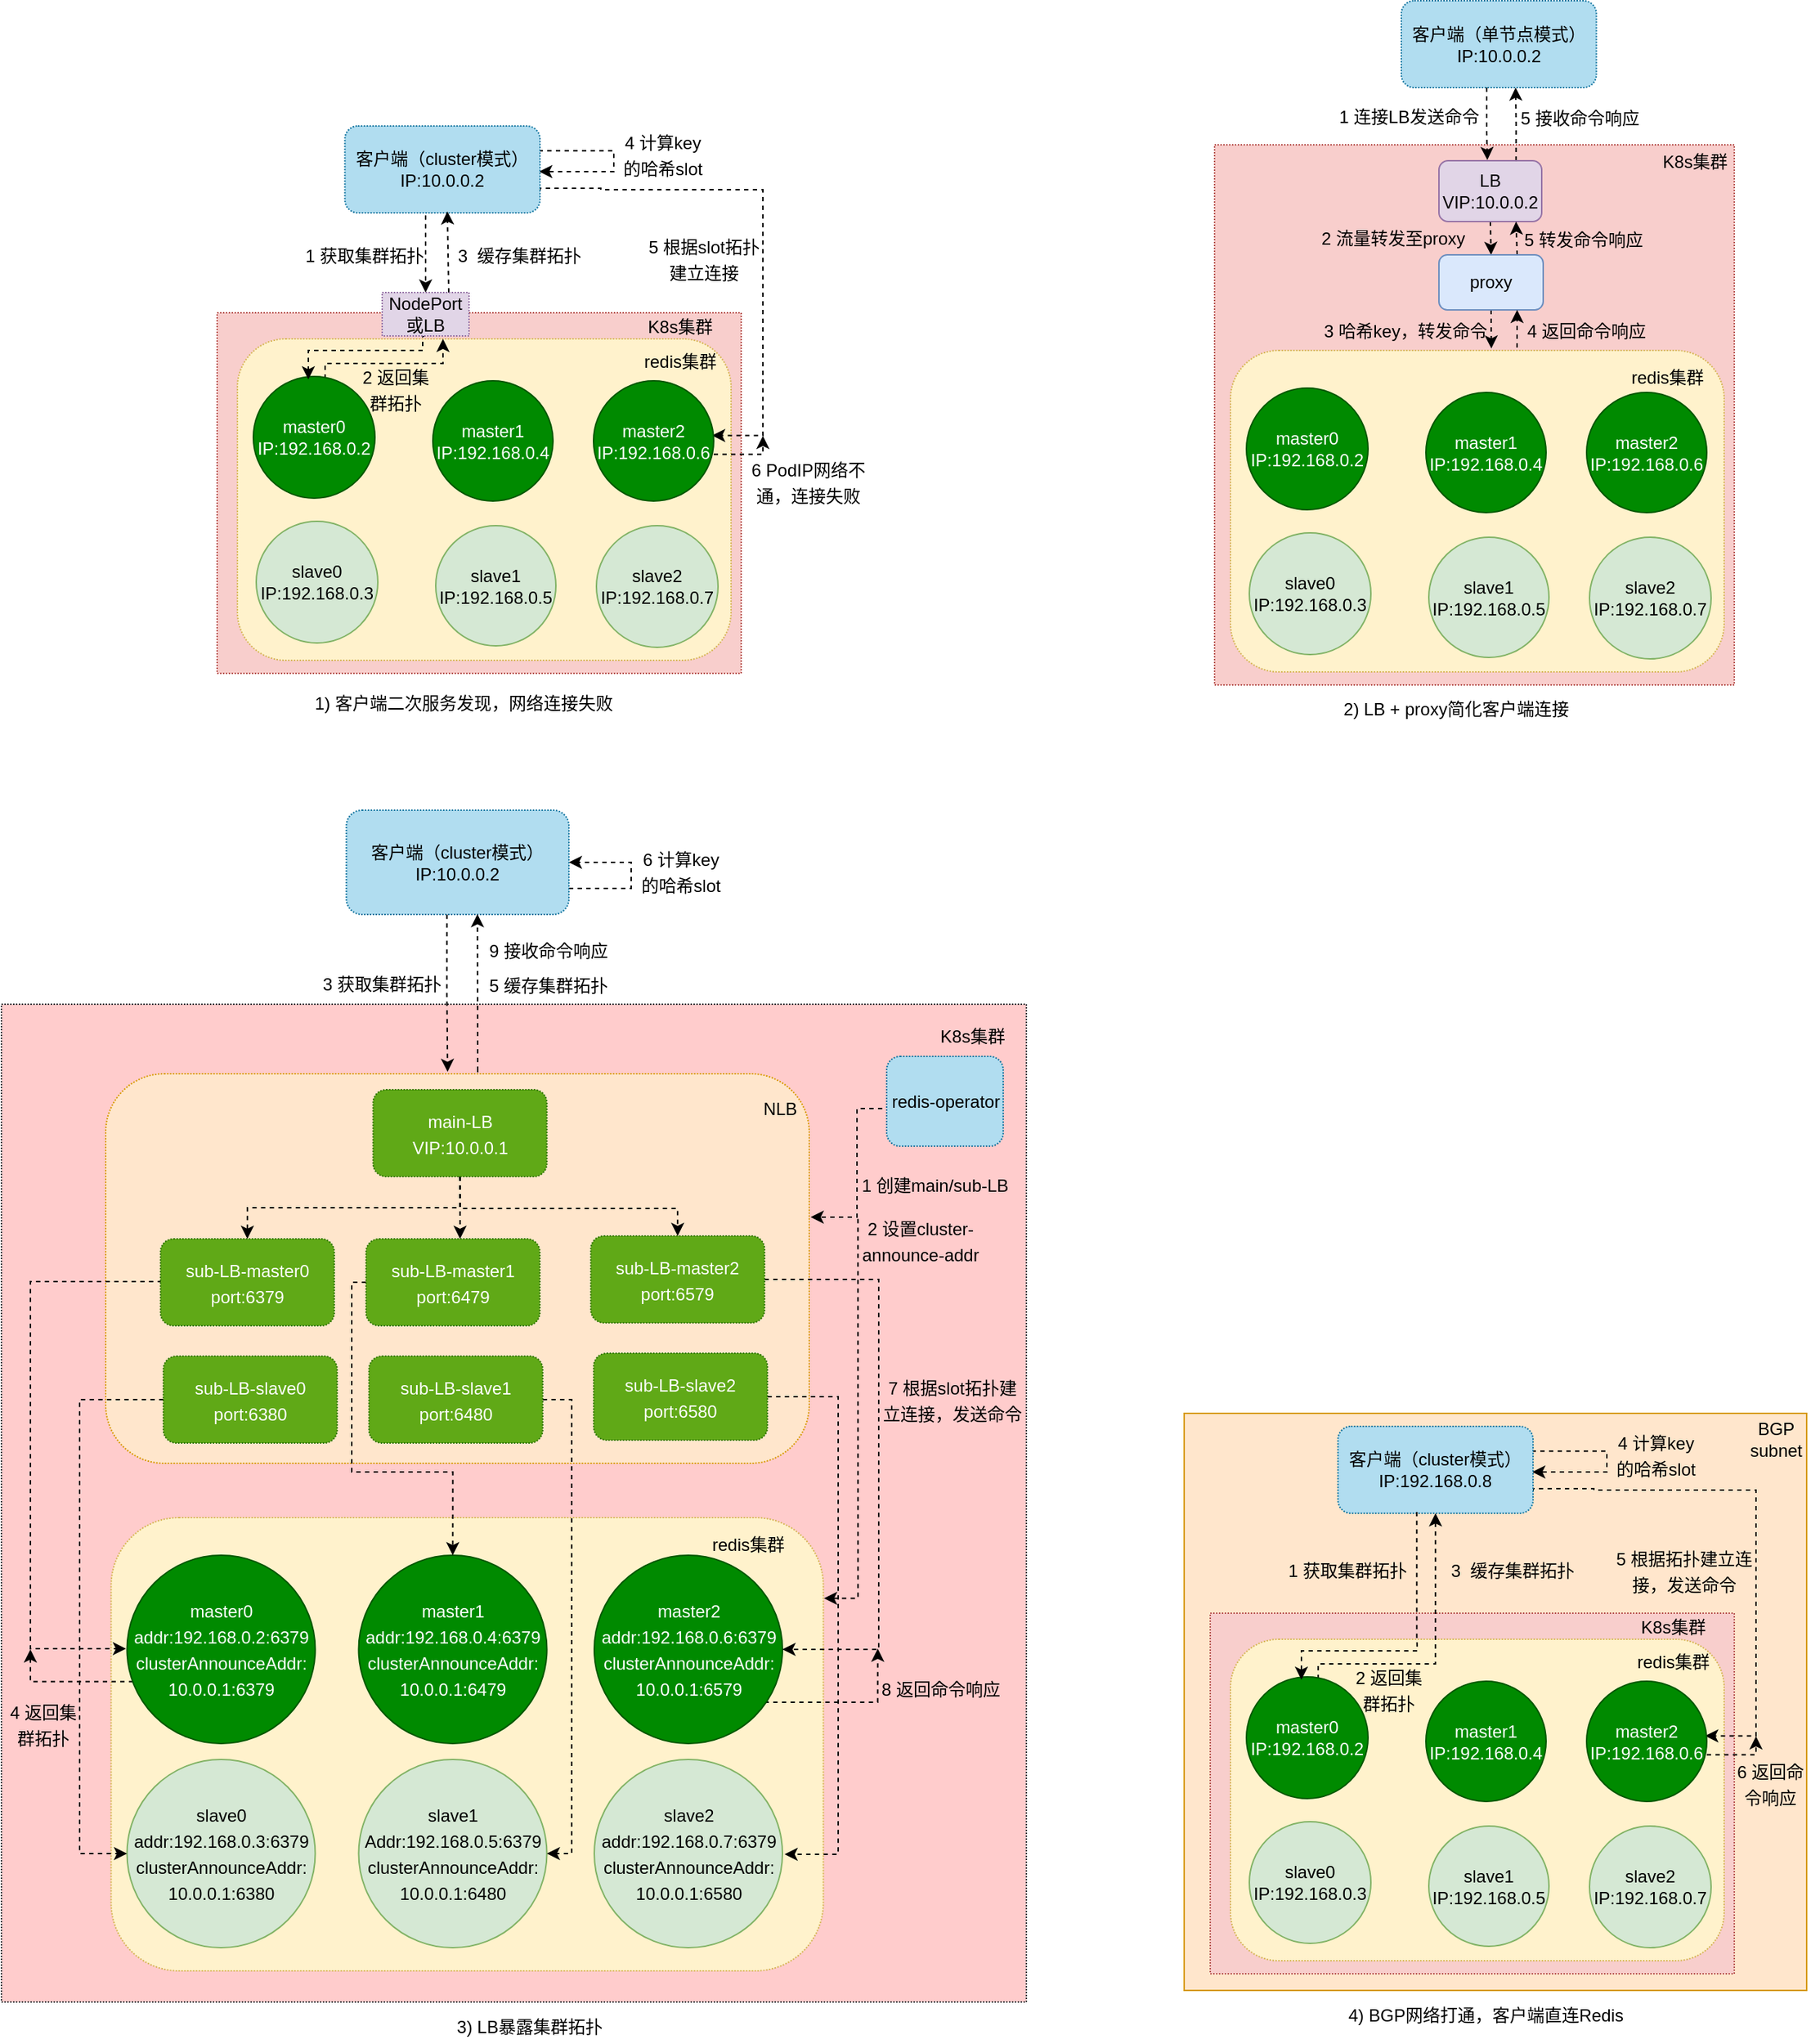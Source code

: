 <mxfile version="21.6.2" type="github">
  <diagram id="rYdwiMb5jvszhZctyrXV" name="第 1 页">
    <mxGraphModel dx="3011" dy="1720" grid="0" gridSize="10" guides="1" tooltips="1" connect="1" arrows="1" fold="1" page="0" pageScale="1" pageWidth="1920" pageHeight="1200" math="0" shadow="0">
      <root>
        <mxCell id="0" />
        <mxCell id="1" parent="0" />
        <mxCell id="7h_gLRWyWyL7MHuIv_91-29" value="" style="rounded=0;whiteSpace=wrap;html=1;fillColor=#ffe6cc;strokeColor=#d79b00;" vertex="1" parent="1">
          <mxGeometry x="1339" y="1168" width="430" height="398.5" as="geometry" />
        </mxCell>
        <mxCell id="fc0Et_haitifpb5bSG0c-15" value="" style="rounded=0;whiteSpace=wrap;html=1;fillColor=#f8cecc;dashed=1;dashPattern=1 1;strokeColor=#b85450;" parent="1" vertex="1">
          <mxGeometry x="671" y="408" width="362" height="249" as="geometry" />
        </mxCell>
        <mxCell id="fc0Et_haitifpb5bSG0c-1" value="" style="rounded=1;whiteSpace=wrap;html=1;dashed=1;dashPattern=1 1;fillColor=#fff2cc;strokeColor=#d6b656;" parent="1" vertex="1">
          <mxGeometry x="685" y="426" width="341" height="222" as="geometry" />
        </mxCell>
        <mxCell id="fc0Et_haitifpb5bSG0c-35" value="" style="rounded=0;whiteSpace=wrap;html=1;fillColor=#f8cecc;dashed=1;dashPattern=1 1;strokeColor=#b85450;" parent="1" vertex="1">
          <mxGeometry x="1360" y="292" width="359" height="373" as="geometry" />
        </mxCell>
        <mxCell id="k7kp1MV-_mNu26BSV135-30" style="edgeStyle=orthogonalEdgeStyle;rounded=0;orthogonalLoop=1;jettySize=auto;html=1;entryX=0.5;entryY=0;entryDx=0;entryDy=0;dashed=1;exitX=0.443;exitY=1.005;exitDx=0;exitDy=0;exitPerimeter=0;" parent="1" source="YQscOVflWYW1QB9K6YFz-41" target="k7kp1MV-_mNu26BSV135-29" edge="1">
          <mxGeometry relative="1" as="geometry">
            <mxPoint x="815" y="288" as="sourcePoint" />
            <Array as="points">
              <mxPoint x="815" y="336" />
            </Array>
          </mxGeometry>
        </mxCell>
        <mxCell id="k7kp1MV-_mNu26BSV135-39" style="edgeStyle=orthogonalEdgeStyle;rounded=0;orthogonalLoop=1;jettySize=auto;html=1;exitX=0.997;exitY=0.425;exitDx=0;exitDy=0;dashed=1;entryX=1;entryY=0.5;entryDx=0;entryDy=0;exitPerimeter=0;" parent="1" edge="1">
          <mxGeometry relative="1" as="geometry">
            <mxPoint x="893.47" y="310.47" as="targetPoint" />
            <Array as="points">
              <mxPoint x="945" y="296" />
              <mxPoint x="945" y="311" />
            </Array>
            <mxPoint x="892.997" y="296.12" as="sourcePoint" />
          </mxGeometry>
        </mxCell>
        <mxCell id="k7kp1MV-_mNu26BSV135-42" style="edgeStyle=orthogonalEdgeStyle;rounded=0;orthogonalLoop=1;jettySize=auto;html=1;exitX=1;exitY=0.75;exitDx=0;exitDy=0;dashed=1;entryX=0.999;entryY=0.437;entryDx=0;entryDy=0;entryPerimeter=0;" parent="1" source="YQscOVflWYW1QB9K6YFz-41" edge="1">
          <mxGeometry relative="1" as="geometry">
            <Array as="points">
              <mxPoint x="894" y="322" />
              <mxPoint x="936" y="322" />
              <mxPoint x="1048" y="323" />
              <mxPoint x="1048" y="493" />
            </Array>
            <mxPoint x="903" y="322" as="sourcePoint" />
            <mxPoint x="1012.917" y="492.721" as="targetPoint" />
          </mxGeometry>
        </mxCell>
        <mxCell id="YQscOVflWYW1QB9K6YFz-41" value="客户端（cluster模式）&lt;br&gt;IP:10.0.0.2" style="rounded=1;whiteSpace=wrap;html=1;fillColor=#b1ddf0;strokeColor=#10739e;dashed=1;dashPattern=1 1;" parent="1" vertex="1">
          <mxGeometry x="759.25" y="279" width="134.75" height="60" as="geometry" />
        </mxCell>
        <mxCell id="k7kp1MV-_mNu26BSV135-37" style="edgeStyle=orthogonalEdgeStyle;rounded=0;orthogonalLoop=1;jettySize=auto;html=1;exitX=0.5;exitY=0;exitDx=0;exitDy=0;entryX=0.393;entryY=-0.006;entryDx=0;entryDy=0;dashed=1;entryPerimeter=0;" parent="1" edge="1">
          <mxGeometry relative="1" as="geometry">
            <Array as="points">
              <mxPoint x="746" y="443" />
              <mxPoint x="827" y="443" />
            </Array>
            <mxPoint x="745.59" y="453.48" as="sourcePoint" />
            <mxPoint x="826.996" y="426.004" as="targetPoint" />
          </mxGeometry>
        </mxCell>
        <mxCell id="fc0Et_haitifpb5bSG0c-2" value="master0&lt;br&gt;IP:192.168.0.2" style="ellipse;whiteSpace=wrap;html=1;aspect=fixed;fillColor=#008a00;fontColor=#ffffff;strokeColor=#005700;" parent="1" vertex="1">
          <mxGeometry x="696" y="452" width="84" height="84" as="geometry" />
        </mxCell>
        <mxCell id="fc0Et_haitifpb5bSG0c-3" value="slave0&lt;br&gt;IP:192.168.0.3" style="ellipse;whiteSpace=wrap;html=1;aspect=fixed;fillColor=#d5e8d4;strokeColor=#82b366;" parent="1" vertex="1">
          <mxGeometry x="698" y="552" width="84" height="84" as="geometry" />
        </mxCell>
        <mxCell id="fc0Et_haitifpb5bSG0c-4" value="master1&lt;br&gt;IP:192.168.0.4" style="ellipse;whiteSpace=wrap;html=1;aspect=fixed;fillColor=#008a00;fontColor=#ffffff;strokeColor=#005700;" parent="1" vertex="1">
          <mxGeometry x="820" y="455" width="83" height="83" as="geometry" />
        </mxCell>
        <mxCell id="fc0Et_haitifpb5bSG0c-5" value="slave1&lt;br&gt;IP:192.168.0.5" style="ellipse;whiteSpace=wrap;html=1;aspect=fixed;fillColor=#d5e8d4;strokeColor=#82b366;" parent="1" vertex="1">
          <mxGeometry x="822" y="555" width="83" height="83" as="geometry" />
        </mxCell>
        <mxCell id="k7kp1MV-_mNu26BSV135-43" style="edgeStyle=orthogonalEdgeStyle;rounded=0;orthogonalLoop=1;jettySize=auto;html=1;exitX=0.993;exitY=0.6;exitDx=0;exitDy=0;dashed=1;exitPerimeter=0;" parent="1" edge="1">
          <mxGeometry relative="1" as="geometry">
            <mxPoint x="1048" y="493" as="targetPoint" />
            <Array as="points">
              <mxPoint x="1048" y="506" />
            </Array>
            <mxPoint x="1013.999" y="505.8" as="sourcePoint" />
          </mxGeometry>
        </mxCell>
        <mxCell id="fc0Et_haitifpb5bSG0c-6" value="master2&lt;br&gt;IP:192.168.0.6" style="ellipse;whiteSpace=wrap;html=1;aspect=fixed;fillColor=#008a00;fontColor=#ffffff;strokeColor=#005700;" parent="1" vertex="1">
          <mxGeometry x="931" y="455" width="83" height="83" as="geometry" />
        </mxCell>
        <mxCell id="fc0Et_haitifpb5bSG0c-7" value="slave2&lt;br&gt;IP:192.168.0.7" style="ellipse;whiteSpace=wrap;html=1;aspect=fixed;fillColor=#d5e8d4;strokeColor=#82b366;" parent="1" vertex="1">
          <mxGeometry x="933" y="555" width="84" height="84" as="geometry" />
        </mxCell>
        <mxCell id="fc0Et_haitifpb5bSG0c-13" value="&lt;p style=&quot;line-height: 150%;&quot;&gt;6 PodIP网络不通，连接失败&lt;/p&gt;" style="text;html=1;strokeColor=none;fillColor=none;align=center;verticalAlign=middle;whiteSpace=wrap;rounded=0;" parent="1" vertex="1">
          <mxGeometry x="1036.5" y="510" width="85" height="30" as="geometry" />
        </mxCell>
        <mxCell id="fc0Et_haitifpb5bSG0c-16" value="K8s集群" style="text;html=1;strokeColor=none;fillColor=none;align=center;verticalAlign=middle;whiteSpace=wrap;rounded=0;dashed=1;" parent="1" vertex="1">
          <mxGeometry x="961.13" y="403" width="60" height="30" as="geometry" />
        </mxCell>
        <mxCell id="fc0Et_haitifpb5bSG0c-43" style="edgeStyle=orthogonalEdgeStyle;rounded=0;orthogonalLoop=1;jettySize=auto;html=1;dashed=1;entryX=0.471;entryY=-0.013;entryDx=0;entryDy=0;entryPerimeter=0;" parent="1" source="7h_gLRWyWyL7MHuIv_91-78" target="fc0Et_haitifpb5bSG0c-37" edge="1">
          <mxGeometry relative="1" as="geometry">
            <mxPoint x="1549.49" y="204" as="sourcePoint" />
            <mxPoint x="1548.654" y="320.832" as="targetPoint" />
            <Array as="points">
              <mxPoint x="1548" y="283" />
              <mxPoint x="1548" y="283" />
            </Array>
          </mxGeometry>
        </mxCell>
        <mxCell id="fc0Et_haitifpb5bSG0c-36" value="K8s集群" style="text;html=1;strokeColor=none;fillColor=none;align=center;verticalAlign=middle;whiteSpace=wrap;rounded=0;dashed=1;" parent="1" vertex="1">
          <mxGeometry x="1662" y="289" width="60" height="30" as="geometry" />
        </mxCell>
        <mxCell id="fc0Et_haitifpb5bSG0c-44" style="edgeStyle=orthogonalEdgeStyle;rounded=0;orthogonalLoop=1;jettySize=auto;html=1;exitX=0.5;exitY=1;exitDx=0;exitDy=0;entryX=0.5;entryY=0;entryDx=0;entryDy=0;dashed=1;" parent="1" source="fc0Et_haitifpb5bSG0c-37" target="fc0Et_haitifpb5bSG0c-38" edge="1">
          <mxGeometry relative="1" as="geometry" />
        </mxCell>
        <mxCell id="k7kp1MV-_mNu26BSV135-44" style="edgeStyle=orthogonalEdgeStyle;rounded=0;orthogonalLoop=1;jettySize=auto;html=1;exitX=0.75;exitY=0;exitDx=0;exitDy=0;dashed=1;entryX=0.586;entryY=0.999;entryDx=0;entryDy=0;entryPerimeter=0;" parent="1" source="fc0Et_haitifpb5bSG0c-37" target="7h_gLRWyWyL7MHuIv_91-78" edge="1">
          <mxGeometry relative="1" as="geometry">
            <mxPoint x="1568.25" y="321" as="sourcePoint" />
            <mxPoint x="1568" y="263" as="targetPoint" />
          </mxGeometry>
        </mxCell>
        <mxCell id="fc0Et_haitifpb5bSG0c-37" value="LB&lt;br&gt;VIP:10.0.0.2" style="rounded=1;whiteSpace=wrap;html=1;fillColor=#e1d5e7;strokeColor=#9673a6;" parent="1" vertex="1">
          <mxGeometry x="1515" y="303" width="71" height="42" as="geometry" />
        </mxCell>
        <mxCell id="fc0Et_haitifpb5bSG0c-46" style="edgeStyle=orthogonalEdgeStyle;rounded=0;orthogonalLoop=1;jettySize=auto;html=1;exitX=0.5;exitY=1;exitDx=0;exitDy=0;entryX=0.417;entryY=0.003;entryDx=0;entryDy=0;entryPerimeter=0;dashed=1;" parent="1" source="fc0Et_haitifpb5bSG0c-38" edge="1">
          <mxGeometry relative="1" as="geometry">
            <mxPoint x="1551.197" y="432.666" as="targetPoint" />
          </mxGeometry>
        </mxCell>
        <mxCell id="k7kp1MV-_mNu26BSV135-45" style="edgeStyle=orthogonalEdgeStyle;rounded=0;orthogonalLoop=1;jettySize=auto;html=1;exitX=0.75;exitY=0;exitDx=0;exitDy=0;entryX=0.75;entryY=1;entryDx=0;entryDy=0;dashed=1;" parent="1" source="fc0Et_haitifpb5bSG0c-38" target="fc0Et_haitifpb5bSG0c-37" edge="1">
          <mxGeometry relative="1" as="geometry" />
        </mxCell>
        <mxCell id="fc0Et_haitifpb5bSG0c-38" value="proxy" style="rounded=1;whiteSpace=wrap;html=1;fillColor=#dae8fc;strokeColor=#6c8ebf;" parent="1" vertex="1">
          <mxGeometry x="1515" y="368" width="72" height="38" as="geometry" />
        </mxCell>
        <mxCell id="fc0Et_haitifpb5bSG0c-39" value="&lt;p style=&quot;line-height: 150%;&quot;&gt;1 连接LB发送命令&lt;/p&gt;" style="text;html=1;strokeColor=none;fillColor=none;align=center;verticalAlign=middle;whiteSpace=wrap;rounded=0;" parent="1" vertex="1">
          <mxGeometry x="1443" y="258" width="103" height="27.5" as="geometry" />
        </mxCell>
        <mxCell id="fc0Et_haitifpb5bSG0c-40" value="&lt;p style=&quot;line-height: 150%;&quot;&gt;3 哈希key，转发命令&lt;/p&gt;" style="text;html=1;strokeColor=none;fillColor=none;align=center;verticalAlign=middle;whiteSpace=wrap;rounded=0;" parent="1" vertex="1">
          <mxGeometry x="1434" y="411" width="116" height="17" as="geometry" />
        </mxCell>
        <mxCell id="k7kp1MV-_mNu26BSV135-31" style="edgeStyle=orthogonalEdgeStyle;rounded=0;orthogonalLoop=1;jettySize=auto;html=1;exitX=0.5;exitY=1;exitDx=0;exitDy=0;dashed=1;" parent="1" source="k7kp1MV-_mNu26BSV135-29" edge="1">
          <mxGeometry relative="1" as="geometry">
            <mxPoint x="734" y="454" as="targetPoint" />
            <Array as="points">
              <mxPoint x="813" y="424" />
              <mxPoint x="813" y="434" />
              <mxPoint x="734" y="434" />
            </Array>
          </mxGeometry>
        </mxCell>
        <mxCell id="k7kp1MV-_mNu26BSV135-34" style="edgeStyle=orthogonalEdgeStyle;rounded=0;orthogonalLoop=1;jettySize=auto;html=1;exitX=0.75;exitY=0;exitDx=0;exitDy=0;dashed=1;" parent="1" edge="1">
          <mxGeometry relative="1" as="geometry">
            <mxPoint x="830.99" y="394" as="sourcePoint" />
            <mxPoint x="830" y="338" as="targetPoint" />
            <Array as="points">
              <mxPoint x="830" y="394" />
            </Array>
          </mxGeometry>
        </mxCell>
        <mxCell id="k7kp1MV-_mNu26BSV135-29" value="NodePort或LB" style="text;html=1;strokeColor=#9673a6;fillColor=#e1d5e7;align=center;verticalAlign=middle;whiteSpace=wrap;rounded=0;dashed=1;dashPattern=1 1;" parent="1" vertex="1">
          <mxGeometry x="785" y="394" width="60" height="30" as="geometry" />
        </mxCell>
        <mxCell id="k7kp1MV-_mNu26BSV135-32" value="&lt;p style=&quot;line-height: 150%;&quot;&gt;1 获取集群拓扑&lt;/p&gt;" style="text;html=1;strokeColor=none;fillColor=none;align=center;verticalAlign=middle;whiteSpace=wrap;rounded=0;" parent="1" vertex="1">
          <mxGeometry x="724" y="348" width="98" height="40" as="geometry" />
        </mxCell>
        <mxCell id="k7kp1MV-_mNu26BSV135-35" value="&lt;p style=&quot;line-height: 150%;&quot;&gt;3&amp;nbsp; 缓存集群拓扑&lt;/p&gt;" style="text;html=1;strokeColor=none;fillColor=none;align=center;verticalAlign=middle;whiteSpace=wrap;rounded=0;" parent="1" vertex="1">
          <mxGeometry x="832.88" y="356" width="94.25" height="24" as="geometry" />
        </mxCell>
        <mxCell id="k7kp1MV-_mNu26BSV135-36" value="&lt;p style=&quot;line-height: 150%;&quot;&gt;2 返回集群拓扑&lt;/p&gt;" style="text;html=1;strokeColor=none;fillColor=none;align=center;verticalAlign=middle;whiteSpace=wrap;rounded=0;" parent="1" vertex="1">
          <mxGeometry x="768" y="445" width="53" height="31" as="geometry" />
        </mxCell>
        <mxCell id="k7kp1MV-_mNu26BSV135-38" value="&lt;p style=&quot;line-height: 150%;&quot;&gt;4 计算key的哈希slot&lt;/p&gt;" style="text;html=1;strokeColor=none;fillColor=none;align=center;verticalAlign=middle;whiteSpace=wrap;rounded=0;" parent="1" vertex="1">
          <mxGeometry x="949" y="283.5" width="60" height="31" as="geometry" />
        </mxCell>
        <mxCell id="k7kp1MV-_mNu26BSV135-41" value="&lt;p style=&quot;line-height: 150%;&quot;&gt;5 根据slot拓扑建立连接&lt;/p&gt;" style="text;html=1;strokeColor=none;fillColor=none;align=center;verticalAlign=middle;whiteSpace=wrap;rounded=0;" parent="1" vertex="1">
          <mxGeometry x="966.99" y="356" width="81.01" height="30" as="geometry" />
        </mxCell>
        <mxCell id="k7kp1MV-_mNu26BSV135-46" value="" style="endArrow=classic;html=1;rounded=0;dashed=1;entryX=0.75;entryY=1;entryDx=0;entryDy=0;exitX=0.469;exitY=0;exitDx=0;exitDy=0;exitPerimeter=0;" parent="1" target="fc0Et_haitifpb5bSG0c-38" edge="1">
          <mxGeometry width="50" height="50" relative="1" as="geometry">
            <mxPoint x="1568.929" y="432" as="sourcePoint" />
            <mxPoint x="1611" y="441" as="targetPoint" />
          </mxGeometry>
        </mxCell>
        <mxCell id="k7kp1MV-_mNu26BSV135-47" value="&lt;p style=&quot;line-height: 150%;&quot;&gt;2 流量转发至proxy&lt;/p&gt;" style="text;html=1;strokeColor=none;fillColor=none;align=center;verticalAlign=middle;whiteSpace=wrap;rounded=0;" parent="1" vertex="1">
          <mxGeometry x="1428" y="343.5" width="111" height="24" as="geometry" />
        </mxCell>
        <mxCell id="k7kp1MV-_mNu26BSV135-48" value="&lt;p style=&quot;line-height: 150%;&quot;&gt;4 返回命令响应&lt;/p&gt;" style="text;html=1;strokeColor=none;fillColor=none;align=center;verticalAlign=middle;whiteSpace=wrap;rounded=0;" parent="1" vertex="1">
          <mxGeometry x="1572.5" y="411" width="87.5" height="17" as="geometry" />
        </mxCell>
        <mxCell id="k7kp1MV-_mNu26BSV135-49" value="&lt;p style=&quot;line-height: 150%;&quot;&gt;5 接收命令响应&lt;/p&gt;" style="text;html=1;strokeColor=none;fillColor=none;align=center;verticalAlign=middle;whiteSpace=wrap;rounded=0;" parent="1" vertex="1">
          <mxGeometry x="1564.5" y="264.5" width="94.75" height="17" as="geometry" />
        </mxCell>
        <mxCell id="k7kp1MV-_mNu26BSV135-80" value="redis集群" style="text;html=1;strokeColor=none;fillColor=none;align=center;verticalAlign=middle;whiteSpace=wrap;rounded=0;dashed=1;dashPattern=1 1;" parent="1" vertex="1">
          <mxGeometry x="961.13" y="427" width="60" height="30" as="geometry" />
        </mxCell>
        <mxCell id="8dxpS0PHY5nWG-0NEdOh-6" value="&lt;p style=&quot;line-height: 150%;&quot;&gt;5 转发命令响应&lt;/p&gt;" style="text;html=1;strokeColor=none;fillColor=none;align=center;verticalAlign=middle;whiteSpace=wrap;rounded=0;" parent="1" vertex="1">
          <mxGeometry x="1573" y="348" width="84" height="17" as="geometry" />
        </mxCell>
        <mxCell id="7h_gLRWyWyL7MHuIv_91-4" value="" style="rounded=0;whiteSpace=wrap;html=1;fillColor=#f8cecc;dashed=1;dashPattern=1 1;strokeColor=#b85450;" vertex="1" parent="1">
          <mxGeometry x="1357" y="1306" width="362" height="249" as="geometry" />
        </mxCell>
        <mxCell id="7h_gLRWyWyL7MHuIv_91-5" value="" style="rounded=1;whiteSpace=wrap;html=1;dashed=1;dashPattern=1 1;fillColor=#fff2cc;strokeColor=#d6b656;" vertex="1" parent="1">
          <mxGeometry x="1371" y="1324" width="341" height="222" as="geometry" />
        </mxCell>
        <mxCell id="7h_gLRWyWyL7MHuIv_91-7" style="edgeStyle=orthogonalEdgeStyle;rounded=0;orthogonalLoop=1;jettySize=auto;html=1;exitX=0.997;exitY=0.425;exitDx=0;exitDy=0;dashed=1;entryX=1;entryY=0.5;entryDx=0;entryDy=0;exitPerimeter=0;" edge="1" parent="1">
          <mxGeometry relative="1" as="geometry">
            <mxPoint x="1579.47" y="1208.47" as="targetPoint" />
            <Array as="points">
              <mxPoint x="1631" y="1194" />
              <mxPoint x="1631" y="1209" />
            </Array>
            <mxPoint x="1578.997" y="1194.12" as="sourcePoint" />
          </mxGeometry>
        </mxCell>
        <mxCell id="7h_gLRWyWyL7MHuIv_91-8" style="edgeStyle=orthogonalEdgeStyle;rounded=0;orthogonalLoop=1;jettySize=auto;html=1;exitX=1;exitY=0.75;exitDx=0;exitDy=0;dashed=1;entryX=0.999;entryY=0.437;entryDx=0;entryDy=0;entryPerimeter=0;" edge="1" parent="1" source="7h_gLRWyWyL7MHuIv_91-9">
          <mxGeometry relative="1" as="geometry">
            <Array as="points">
              <mxPoint x="1580" y="1220" />
              <mxPoint x="1622" y="1220" />
              <mxPoint x="1734" y="1221" />
              <mxPoint x="1734" y="1391" />
            </Array>
            <mxPoint x="1589" y="1220" as="sourcePoint" />
            <mxPoint x="1698.917" y="1390.721" as="targetPoint" />
          </mxGeometry>
        </mxCell>
        <mxCell id="7h_gLRWyWyL7MHuIv_91-9" value="客户端（cluster模式）&lt;br&gt;IP:192.168.0.8" style="rounded=1;whiteSpace=wrap;html=1;fillColor=#b1ddf0;strokeColor=#10739e;dashed=1;dashPattern=1 1;" vertex="1" parent="1">
          <mxGeometry x="1445.25" y="1177" width="134.75" height="60" as="geometry" />
        </mxCell>
        <mxCell id="7h_gLRWyWyL7MHuIv_91-10" style="edgeStyle=orthogonalEdgeStyle;rounded=0;orthogonalLoop=1;jettySize=auto;html=1;exitX=0.5;exitY=0;exitDx=0;exitDy=0;entryX=0.5;entryY=1;entryDx=0;entryDy=0;dashed=1;" edge="1" parent="1" target="7h_gLRWyWyL7MHuIv_91-9">
          <mxGeometry relative="1" as="geometry">
            <Array as="points">
              <mxPoint x="1432" y="1341" />
              <mxPoint x="1513" y="1341" />
            </Array>
            <mxPoint x="1431.59" y="1351.48" as="sourcePoint" />
            <mxPoint x="1512.996" y="1324.004" as="targetPoint" />
          </mxGeometry>
        </mxCell>
        <mxCell id="7h_gLRWyWyL7MHuIv_91-11" value="master0&lt;br&gt;IP:192.168.0.2" style="ellipse;whiteSpace=wrap;html=1;aspect=fixed;fillColor=#008a00;fontColor=#ffffff;strokeColor=#005700;" vertex="1" parent="1">
          <mxGeometry x="1382" y="1350" width="84" height="84" as="geometry" />
        </mxCell>
        <mxCell id="7h_gLRWyWyL7MHuIv_91-12" value="slave0&lt;br&gt;IP:192.168.0.3" style="ellipse;whiteSpace=wrap;html=1;aspect=fixed;fillColor=#d5e8d4;strokeColor=#82b366;" vertex="1" parent="1">
          <mxGeometry x="1384" y="1450" width="84" height="84" as="geometry" />
        </mxCell>
        <mxCell id="7h_gLRWyWyL7MHuIv_91-13" value="master1&lt;br&gt;IP:192.168.0.4" style="ellipse;whiteSpace=wrap;html=1;aspect=fixed;fillColor=#008a00;fontColor=#ffffff;strokeColor=#005700;" vertex="1" parent="1">
          <mxGeometry x="1506" y="1353" width="83" height="83" as="geometry" />
        </mxCell>
        <mxCell id="7h_gLRWyWyL7MHuIv_91-14" value="slave1&lt;br&gt;IP:192.168.0.5" style="ellipse;whiteSpace=wrap;html=1;aspect=fixed;fillColor=#d5e8d4;strokeColor=#82b366;" vertex="1" parent="1">
          <mxGeometry x="1508" y="1453" width="83" height="83" as="geometry" />
        </mxCell>
        <mxCell id="7h_gLRWyWyL7MHuIv_91-15" style="edgeStyle=orthogonalEdgeStyle;rounded=0;orthogonalLoop=1;jettySize=auto;html=1;exitX=0.993;exitY=0.6;exitDx=0;exitDy=0;dashed=1;exitPerimeter=0;" edge="1" parent="1">
          <mxGeometry relative="1" as="geometry">
            <mxPoint x="1734" y="1391" as="targetPoint" />
            <Array as="points">
              <mxPoint x="1734" y="1404" />
            </Array>
            <mxPoint x="1699.999" y="1403.8" as="sourcePoint" />
          </mxGeometry>
        </mxCell>
        <mxCell id="7h_gLRWyWyL7MHuIv_91-16" value="master2&lt;br&gt;IP:192.168.0.6" style="ellipse;whiteSpace=wrap;html=1;aspect=fixed;fillColor=#008a00;fontColor=#ffffff;strokeColor=#005700;" vertex="1" parent="1">
          <mxGeometry x="1617" y="1353" width="83" height="83" as="geometry" />
        </mxCell>
        <mxCell id="7h_gLRWyWyL7MHuIv_91-17" value="slave2&lt;br&gt;IP:192.168.0.7" style="ellipse;whiteSpace=wrap;html=1;aspect=fixed;fillColor=#d5e8d4;strokeColor=#82b366;" vertex="1" parent="1">
          <mxGeometry x="1619" y="1453" width="84" height="84" as="geometry" />
        </mxCell>
        <mxCell id="7h_gLRWyWyL7MHuIv_91-18" value="&lt;p style=&quot;line-height: 150%;&quot;&gt;6 返回命令响应&lt;/p&gt;" style="text;html=1;strokeColor=none;fillColor=none;align=center;verticalAlign=middle;whiteSpace=wrap;rounded=0;" vertex="1" parent="1">
          <mxGeometry x="1715.5" y="1409" width="55.5" height="30" as="geometry" />
        </mxCell>
        <mxCell id="7h_gLRWyWyL7MHuIv_91-19" value="K8s集群" style="text;html=1;strokeColor=none;fillColor=none;align=center;verticalAlign=middle;whiteSpace=wrap;rounded=0;dashed=1;" vertex="1" parent="1">
          <mxGeometry x="1647.13" y="1301" width="60" height="30" as="geometry" />
        </mxCell>
        <mxCell id="7h_gLRWyWyL7MHuIv_91-20" style="edgeStyle=orthogonalEdgeStyle;rounded=0;orthogonalLoop=1;jettySize=auto;html=1;exitX=0.404;exitY=0.985;exitDx=0;exitDy=0;dashed=1;exitPerimeter=0;" edge="1" parent="1" source="7h_gLRWyWyL7MHuIv_91-9">
          <mxGeometry relative="1" as="geometry">
            <mxPoint x="1420" y="1352" as="targetPoint" />
            <Array as="points">
              <mxPoint x="1500" y="1322" />
              <mxPoint x="1500" y="1322" />
              <mxPoint x="1500" y="1332" />
              <mxPoint x="1420" y="1332" />
            </Array>
            <mxPoint x="1501" y="1322" as="sourcePoint" />
          </mxGeometry>
        </mxCell>
        <mxCell id="7h_gLRWyWyL7MHuIv_91-23" value="&lt;p style=&quot;line-height: 150%;&quot;&gt;1 获取集群拓扑&lt;/p&gt;" style="text;html=1;strokeColor=none;fillColor=none;align=center;verticalAlign=middle;whiteSpace=wrap;rounded=0;" vertex="1" parent="1">
          <mxGeometry x="1403" y="1256" width="98" height="40" as="geometry" />
        </mxCell>
        <mxCell id="7h_gLRWyWyL7MHuIv_91-24" value="&lt;p style=&quot;line-height: 150%;&quot;&gt;3&amp;nbsp; 缓存集群拓扑&lt;/p&gt;" style="text;html=1;strokeColor=none;fillColor=none;align=center;verticalAlign=middle;whiteSpace=wrap;rounded=0;" vertex="1" parent="1">
          <mxGeometry x="1518.88" y="1264" width="94.25" height="24" as="geometry" />
        </mxCell>
        <mxCell id="7h_gLRWyWyL7MHuIv_91-25" value="&lt;p style=&quot;line-height: 150%;&quot;&gt;2 返回集群拓扑&lt;/p&gt;" style="text;html=1;strokeColor=none;fillColor=none;align=center;verticalAlign=middle;whiteSpace=wrap;rounded=0;" vertex="1" parent="1">
          <mxGeometry x="1454" y="1343" width="53" height="31" as="geometry" />
        </mxCell>
        <mxCell id="7h_gLRWyWyL7MHuIv_91-26" value="&lt;p style=&quot;line-height: 150%;&quot;&gt;4 计算key的哈希slot&lt;/p&gt;" style="text;html=1;strokeColor=none;fillColor=none;align=center;verticalAlign=middle;whiteSpace=wrap;rounded=0;" vertex="1" parent="1">
          <mxGeometry x="1635" y="1181.5" width="60" height="31" as="geometry" />
        </mxCell>
        <mxCell id="7h_gLRWyWyL7MHuIv_91-27" value="&lt;p style=&quot;line-height: 150%;&quot;&gt;5 根据拓扑&lt;span style=&quot;background-color: initial;&quot;&gt;建立连接，发送命令&lt;/span&gt;&lt;/p&gt;" style="text;html=1;strokeColor=none;fillColor=none;align=center;verticalAlign=middle;whiteSpace=wrap;rounded=0;" vertex="1" parent="1">
          <mxGeometry x="1633.99" y="1262" width="101" height="30" as="geometry" />
        </mxCell>
        <mxCell id="7h_gLRWyWyL7MHuIv_91-28" value="redis集群" style="text;html=1;strokeColor=none;fillColor=none;align=center;verticalAlign=middle;whiteSpace=wrap;rounded=0;dashed=1;dashPattern=1 1;" vertex="1" parent="1">
          <mxGeometry x="1647.13" y="1325" width="60" height="30" as="geometry" />
        </mxCell>
        <mxCell id="7h_gLRWyWyL7MHuIv_91-30" value="BGP subnet" style="text;html=1;strokeColor=none;fillColor=none;align=center;verticalAlign=middle;whiteSpace=wrap;rounded=0;" vertex="1" parent="1">
          <mxGeometry x="1727" y="1171" width="42" height="30" as="geometry" />
        </mxCell>
        <mxCell id="7h_gLRWyWyL7MHuIv_91-66" value="" style="rounded=1;whiteSpace=wrap;html=1;dashed=1;dashPattern=1 1;fillColor=#fff2cc;strokeColor=#d6b656;" vertex="1" parent="1">
          <mxGeometry x="1371" y="434" width="341" height="222" as="geometry" />
        </mxCell>
        <mxCell id="7h_gLRWyWyL7MHuIv_91-67" value="master0&lt;br&gt;IP:192.168.0.2" style="ellipse;whiteSpace=wrap;html=1;aspect=fixed;fillColor=#008a00;fontColor=#ffffff;strokeColor=#005700;" vertex="1" parent="1">
          <mxGeometry x="1382" y="460" width="84" height="84" as="geometry" />
        </mxCell>
        <mxCell id="7h_gLRWyWyL7MHuIv_91-68" value="slave0&lt;br&gt;IP:192.168.0.3" style="ellipse;whiteSpace=wrap;html=1;aspect=fixed;fillColor=#d5e8d4;strokeColor=#82b366;" vertex="1" parent="1">
          <mxGeometry x="1384" y="560" width="84" height="84" as="geometry" />
        </mxCell>
        <mxCell id="7h_gLRWyWyL7MHuIv_91-69" value="master1&lt;br&gt;IP:192.168.0.4" style="ellipse;whiteSpace=wrap;html=1;aspect=fixed;fillColor=#008a00;fontColor=#ffffff;strokeColor=#005700;" vertex="1" parent="1">
          <mxGeometry x="1506" y="463" width="83" height="83" as="geometry" />
        </mxCell>
        <mxCell id="7h_gLRWyWyL7MHuIv_91-70" value="slave1&lt;br&gt;IP:192.168.0.5" style="ellipse;whiteSpace=wrap;html=1;aspect=fixed;fillColor=#d5e8d4;strokeColor=#82b366;" vertex="1" parent="1">
          <mxGeometry x="1508" y="563" width="83" height="83" as="geometry" />
        </mxCell>
        <mxCell id="7h_gLRWyWyL7MHuIv_91-71" value="master2&lt;br&gt;IP:192.168.0.6" style="ellipse;whiteSpace=wrap;html=1;aspect=fixed;fillColor=#008a00;fontColor=#ffffff;strokeColor=#005700;" vertex="1" parent="1">
          <mxGeometry x="1617" y="463" width="83" height="83" as="geometry" />
        </mxCell>
        <mxCell id="7h_gLRWyWyL7MHuIv_91-72" value="slave2&lt;br&gt;IP:192.168.0.7" style="ellipse;whiteSpace=wrap;html=1;aspect=fixed;fillColor=#d5e8d4;strokeColor=#82b366;" vertex="1" parent="1">
          <mxGeometry x="1619" y="563" width="84" height="84" as="geometry" />
        </mxCell>
        <mxCell id="7h_gLRWyWyL7MHuIv_91-73" value="redis集群" style="text;html=1;strokeColor=none;fillColor=none;align=center;verticalAlign=middle;whiteSpace=wrap;rounded=0;dashed=1;dashPattern=1 1;" vertex="1" parent="1">
          <mxGeometry x="1643" y="437.5" width="60" height="30" as="geometry" />
        </mxCell>
        <mxCell id="7h_gLRWyWyL7MHuIv_91-78" value="客户端（单节点模式）&lt;br&gt;IP:10.0.0.2" style="rounded=1;whiteSpace=wrap;html=1;fillColor=#b1ddf0;strokeColor=#10739e;dashed=1;dashPattern=1 1;" vertex="1" parent="1">
          <mxGeometry x="1489" y="192.5" width="134.75" height="60" as="geometry" />
        </mxCell>
        <mxCell id="7h_gLRWyWyL7MHuIv_91-134" value="" style="rounded=0;whiteSpace=wrap;html=1;fillColor=#ffcccc;dashed=1;dashPattern=1 1;strokeColor=#36393d;" vertex="1" parent="1">
          <mxGeometry x="522" y="885.5" width="708" height="689" as="geometry" />
        </mxCell>
        <mxCell id="7h_gLRWyWyL7MHuIv_91-135" value="" style="rounded=1;whiteSpace=wrap;html=1;fillColor=#ffe6cc;dashed=1;dashPattern=1 1;strokeColor=#d79b00;" vertex="1" parent="1">
          <mxGeometry x="594" y="933.5" width="486" height="269" as="geometry" />
        </mxCell>
        <mxCell id="7h_gLRWyWyL7MHuIv_91-136" style="edgeStyle=orthogonalEdgeStyle;rounded=0;orthogonalLoop=1;jettySize=auto;html=1;exitX=0.452;exitY=1.002;exitDx=0;exitDy=0;entryX=0.486;entryY=-0.005;entryDx=0;entryDy=0;entryPerimeter=0;dashed=1;exitPerimeter=0;" edge="1" parent="1" source="7h_gLRWyWyL7MHuIv_91-138" target="7h_gLRWyWyL7MHuIv_91-135">
          <mxGeometry relative="1" as="geometry">
            <Array as="points" />
          </mxGeometry>
        </mxCell>
        <mxCell id="7h_gLRWyWyL7MHuIv_91-137" style="edgeStyle=orthogonalEdgeStyle;rounded=0;orthogonalLoop=1;jettySize=auto;html=1;exitX=1;exitY=0.75;exitDx=0;exitDy=0;dashed=1;" edge="1" parent="1" source="7h_gLRWyWyL7MHuIv_91-138" target="7h_gLRWyWyL7MHuIv_91-138">
          <mxGeometry relative="1" as="geometry">
            <mxPoint x="1045" y="674.611" as="targetPoint" />
            <Array as="points">
              <mxPoint x="957" y="805.5" />
              <mxPoint x="957" y="787.5" />
            </Array>
          </mxGeometry>
        </mxCell>
        <mxCell id="7h_gLRWyWyL7MHuIv_91-138" value="客户端（cluster模式）&lt;br&gt;IP:10.0.0.2" style="rounded=1;whiteSpace=wrap;html=1;fillColor=#b1ddf0;strokeColor=#10739e;dashed=1;dashPattern=1 1;" vertex="1" parent="1">
          <mxGeometry x="760.25" y="751.5" width="153.75" height="72" as="geometry" />
        </mxCell>
        <mxCell id="7h_gLRWyWyL7MHuIv_91-139" style="edgeStyle=orthogonalEdgeStyle;rounded=0;orthogonalLoop=1;jettySize=auto;html=1;exitX=1.001;exitY=0.178;exitDx=0;exitDy=0;endArrow=none;endFill=0;startArrow=classic;startFill=1;dashed=1;exitPerimeter=0;" edge="1" parent="1" source="7h_gLRWyWyL7MHuIv_91-140">
          <mxGeometry relative="1" as="geometry">
            <mxPoint x="1113.667" y="1031.833" as="targetPoint" />
            <Array as="points">
              <mxPoint x="1114" y="1295.5" />
            </Array>
            <mxPoint x="1061.242" y="1295.401" as="sourcePoint" />
          </mxGeometry>
        </mxCell>
        <mxCell id="7h_gLRWyWyL7MHuIv_91-140" value="" style="rounded=1;whiteSpace=wrap;html=1;dashed=1;dashPattern=1 1;fillColor=#fff2cc;strokeColor=#d6b656;" vertex="1" parent="1">
          <mxGeometry x="597.75" y="1240" width="492" height="313" as="geometry" />
        </mxCell>
        <mxCell id="7h_gLRWyWyL7MHuIv_91-141" style="edgeStyle=orthogonalEdgeStyle;rounded=0;orthogonalLoop=1;jettySize=auto;html=1;exitX=0.033;exitY=0.671;exitDx=0;exitDy=0;dashed=1;exitPerimeter=0;" edge="1" parent="1" source="7h_gLRWyWyL7MHuIv_91-142">
          <mxGeometry relative="1" as="geometry">
            <mxPoint x="542" y="1331" as="targetPoint" />
            <Array as="points">
              <mxPoint x="542" y="1353.5" />
            </Array>
            <mxPoint x="659.75" y="1330.5" as="sourcePoint" />
          </mxGeometry>
        </mxCell>
        <mxCell id="7h_gLRWyWyL7MHuIv_91-142" value="&lt;p style=&quot;line-height: 150%;&quot;&gt;master0&lt;br&gt;addr:192.168.0.2:6379&lt;br&gt;clusterAnnounceAddr: 10.0.0.1:6379&lt;/p&gt;" style="ellipse;whiteSpace=wrap;html=1;aspect=fixed;fillColor=#008a00;fontColor=#ffffff;strokeColor=#005700;" vertex="1" parent="1">
          <mxGeometry x="608.75" y="1266" width="130" height="130" as="geometry" />
        </mxCell>
        <mxCell id="7h_gLRWyWyL7MHuIv_91-143" value="K8s集群" style="text;html=1;strokeColor=none;fillColor=none;align=center;verticalAlign=middle;whiteSpace=wrap;rounded=0;dashed=1;" vertex="1" parent="1">
          <mxGeometry x="1163" y="892.5" width="60" height="30" as="geometry" />
        </mxCell>
        <mxCell id="7h_gLRWyWyL7MHuIv_91-144" value="&lt;p style=&quot;line-height: 150%;&quot;&gt;slave0&lt;br&gt;addr:192.168.0.3:6379&lt;br&gt;clusterAnnounceAddr: 10.0.0.1:6380&lt;/p&gt;" style="ellipse;whiteSpace=wrap;html=1;aspect=fixed;fillColor=#d5e8d4;strokeColor=#82b366;" vertex="1" parent="1">
          <mxGeometry x="608.75" y="1407" width="130" height="130" as="geometry" />
        </mxCell>
        <mxCell id="7h_gLRWyWyL7MHuIv_91-145" style="edgeStyle=orthogonalEdgeStyle;rounded=0;orthogonalLoop=1;jettySize=auto;html=1;dashed=1;" edge="1" parent="1">
          <mxGeometry relative="1" as="geometry">
            <mxPoint x="1127.34" y="1330.5" as="targetPoint" />
            <Array as="points">
              <mxPoint x="1127.34" y="1367.5" />
            </Array>
            <mxPoint x="1049.13" y="1367.504" as="sourcePoint" />
          </mxGeometry>
        </mxCell>
        <mxCell id="7h_gLRWyWyL7MHuIv_91-146" value="&lt;p style=&quot;line-height: 150%;&quot;&gt;master2&lt;br&gt;addr:192.168.0.6:6379&lt;br&gt;clusterAnnounceAddr: 10.0.0.1:6579&lt;/p&gt;" style="ellipse;whiteSpace=wrap;html=1;aspect=fixed;fillColor=#008a00;fontColor=#ffffff;strokeColor=#005700;" vertex="1" parent="1">
          <mxGeometry x="931.5" y="1266" width="130" height="130" as="geometry" />
        </mxCell>
        <mxCell id="7h_gLRWyWyL7MHuIv_91-147" value="&lt;p style=&quot;line-height: 150%;&quot;&gt;slave2&lt;br&gt;addr:192.168.0.7:6379&lt;br&gt;clusterAnnounceAddr: 10.0.0.1:6580&lt;/p&gt;" style="ellipse;whiteSpace=wrap;html=1;aspect=fixed;fillColor=#d5e8d4;strokeColor=#82b366;" vertex="1" parent="1">
          <mxGeometry x="931.5" y="1407" width="130" height="130" as="geometry" />
        </mxCell>
        <mxCell id="7h_gLRWyWyL7MHuIv_91-148" value="&lt;p style=&quot;line-height: 150%;&quot;&gt;master1&lt;br&gt;addr:192.168.0.4:6379&lt;br&gt;clusterAnnounceAddr: 10.0.0.1:6479&lt;/p&gt;" style="ellipse;whiteSpace=wrap;html=1;aspect=fixed;fillColor=#008a00;fontColor=#ffffff;strokeColor=#005700;" vertex="1" parent="1">
          <mxGeometry x="768.75" y="1266" width="130" height="130" as="geometry" />
        </mxCell>
        <mxCell id="7h_gLRWyWyL7MHuIv_91-149" value="&lt;p style=&quot;line-height: 150%;&quot;&gt;slave1&lt;br&gt;Addr:192.168.0.5:6379&lt;br&gt;clusterAnnounceAddr: 10.0.0.1:6480&lt;/p&gt;" style="ellipse;whiteSpace=wrap;html=1;aspect=fixed;fillColor=#d5e8d4;strokeColor=#82b366;" vertex="1" parent="1">
          <mxGeometry x="768.75" y="1407" width="130" height="130" as="geometry" />
        </mxCell>
        <mxCell id="7h_gLRWyWyL7MHuIv_91-150" value="redis集群" style="text;html=1;strokeColor=none;fillColor=none;align=center;verticalAlign=middle;whiteSpace=wrap;rounded=0;" vertex="1" parent="1">
          <mxGeometry x="1007.75" y="1244" width="60" height="30" as="geometry" />
        </mxCell>
        <mxCell id="7h_gLRWyWyL7MHuIv_91-151" value="&lt;p style=&quot;line-height: 150%;&quot;&gt;1 创建main/sub-LB&lt;/p&gt;" style="text;html=1;strokeColor=none;fillColor=none;align=center;verticalAlign=middle;whiteSpace=wrap;rounded=0;" vertex="1" parent="1">
          <mxGeometry x="1111" y="996.5" width="112" height="27" as="geometry" />
        </mxCell>
        <mxCell id="7h_gLRWyWyL7MHuIv_91-152" value="&lt;p style=&quot;line-height: 150%;&quot;&gt;6 计算key的哈希slot&lt;br&gt;&lt;/p&gt;" style="text;html=1;strokeColor=none;fillColor=none;align=center;verticalAlign=middle;whiteSpace=wrap;rounded=0;" vertex="1" parent="1">
          <mxGeometry x="959.63" y="777.5" width="63" height="33" as="geometry" />
        </mxCell>
        <mxCell id="7h_gLRWyWyL7MHuIv_91-153" value="&lt;p style=&quot;line-height: 150%;&quot;&gt;7 根据slot拓扑建立连接，发送命令&lt;/p&gt;" style="text;html=1;strokeColor=none;fillColor=none;align=center;verticalAlign=middle;whiteSpace=wrap;rounded=0;" vertex="1" parent="1">
          <mxGeometry x="1128" y="1143.5" width="102" height="30" as="geometry" />
        </mxCell>
        <mxCell id="7h_gLRWyWyL7MHuIv_91-154" value="&lt;p style=&quot;line-height: 150%;&quot;&gt;8 返回命令响应&lt;br&gt;&lt;/p&gt;" style="text;html=1;strokeColor=none;fillColor=none;align=center;verticalAlign=middle;whiteSpace=wrap;rounded=0;" vertex="1" parent="1">
          <mxGeometry x="1127" y="1342.5" width="88" height="30" as="geometry" />
        </mxCell>
        <mxCell id="7h_gLRWyWyL7MHuIv_91-155" style="edgeStyle=orthogonalEdgeStyle;rounded=0;orthogonalLoop=1;jettySize=auto;html=1;exitX=0.5;exitY=1;exitDx=0;exitDy=0;entryX=0.5;entryY=0;entryDx=0;entryDy=0;dashed=1;" edge="1" parent="1" source="7h_gLRWyWyL7MHuIv_91-158" target="7h_gLRWyWyL7MHuIv_91-160">
          <mxGeometry relative="1" as="geometry" />
        </mxCell>
        <mxCell id="7h_gLRWyWyL7MHuIv_91-156" style="edgeStyle=orthogonalEdgeStyle;rounded=0;orthogonalLoop=1;jettySize=auto;html=1;exitX=0.5;exitY=1;exitDx=0;exitDy=0;dashed=1;" edge="1" parent="1" source="7h_gLRWyWyL7MHuIv_91-158" target="7h_gLRWyWyL7MHuIv_91-162">
          <mxGeometry relative="1" as="geometry">
            <Array as="points">
              <mxPoint x="839" y="1034.5" />
              <mxPoint x="839" y="1034.5" />
            </Array>
          </mxGeometry>
        </mxCell>
        <mxCell id="7h_gLRWyWyL7MHuIv_91-157" style="edgeStyle=orthogonalEdgeStyle;rounded=0;orthogonalLoop=1;jettySize=auto;html=1;exitX=0.5;exitY=1;exitDx=0;exitDy=0;entryX=0.5;entryY=0;entryDx=0;entryDy=0;dashed=1;" edge="1" parent="1" source="7h_gLRWyWyL7MHuIv_91-158" target="7h_gLRWyWyL7MHuIv_91-164">
          <mxGeometry relative="1" as="geometry">
            <Array as="points">
              <mxPoint x="839" y="1026.5" />
              <mxPoint x="989" y="1026.5" />
            </Array>
          </mxGeometry>
        </mxCell>
        <mxCell id="7h_gLRWyWyL7MHuIv_91-158" value="&lt;p style=&quot;line-height: 150%;&quot;&gt;main-LB&lt;br&gt;VIP:10.0.0.1&lt;/p&gt;" style="rounded=1;whiteSpace=wrap;html=1;fillColor=#60a917;strokeColor=#2D7600;fontColor=#ffffff;dashed=1;dashPattern=1 1;" vertex="1" parent="1">
          <mxGeometry x="778.75" y="944.5" width="120" height="60" as="geometry" />
        </mxCell>
        <mxCell id="7h_gLRWyWyL7MHuIv_91-159" style="edgeStyle=orthogonalEdgeStyle;rounded=0;orthogonalLoop=1;jettySize=auto;html=1;exitX=0;exitY=0.5;exitDx=0;exitDy=0;dashed=1;" edge="1" parent="1">
          <mxGeometry relative="1" as="geometry">
            <Array as="points">
              <mxPoint x="542" y="1077" />
              <mxPoint x="542" y="1331" />
            </Array>
            <mxPoint x="680.88" y="1077" as="sourcePoint" />
            <mxPoint x="608" y="1330.5" as="targetPoint" />
          </mxGeometry>
        </mxCell>
        <mxCell id="7h_gLRWyWyL7MHuIv_91-160" value="&lt;p style=&quot;line-height: 150%;&quot;&gt;sub-LB-master0&lt;br&gt;port:6379&lt;/p&gt;" style="rounded=1;whiteSpace=wrap;html=1;fillColor=#60a917;strokeColor=#2D7600;fontColor=#ffffff;dashed=1;dashPattern=1 1;" vertex="1" parent="1">
          <mxGeometry x="631.88" y="1047.5" width="120" height="60" as="geometry" />
        </mxCell>
        <mxCell id="7h_gLRWyWyL7MHuIv_91-161" style="edgeStyle=orthogonalEdgeStyle;rounded=0;orthogonalLoop=1;jettySize=auto;html=1;exitX=0;exitY=0.5;exitDx=0;exitDy=0;entryX=0.5;entryY=0;entryDx=0;entryDy=0;dashed=1;" edge="1" parent="1" source="7h_gLRWyWyL7MHuIv_91-162" target="7h_gLRWyWyL7MHuIv_91-148">
          <mxGeometry relative="1" as="geometry">
            <Array as="points">
              <mxPoint x="764" y="1077.5" />
              <mxPoint x="764" y="1208.5" />
              <mxPoint x="834" y="1208.5" />
            </Array>
          </mxGeometry>
        </mxCell>
        <mxCell id="7h_gLRWyWyL7MHuIv_91-162" value="&lt;p style=&quot;line-height: 150%;&quot;&gt;sub-LB-master1&lt;br&gt;port:6479&lt;/p&gt;" style="rounded=1;whiteSpace=wrap;html=1;fillColor=#60a917;strokeColor=#2D7600;fontColor=#ffffff;dashed=1;dashPattern=1 1;" vertex="1" parent="1">
          <mxGeometry x="773.88" y="1047.5" width="120" height="60" as="geometry" />
        </mxCell>
        <mxCell id="7h_gLRWyWyL7MHuIv_91-163" style="edgeStyle=orthogonalEdgeStyle;rounded=0;orthogonalLoop=1;jettySize=auto;html=1;exitX=1;exitY=0.5;exitDx=0;exitDy=0;dashed=1;entryX=1;entryY=0.5;entryDx=0;entryDy=0;" edge="1" parent="1" source="7h_gLRWyWyL7MHuIv_91-164" target="7h_gLRWyWyL7MHuIv_91-146">
          <mxGeometry relative="1" as="geometry">
            <Array as="points">
              <mxPoint x="1128" y="1075.5" />
              <mxPoint x="1128" y="1331.5" />
            </Array>
            <mxPoint x="1004.13" y="1075.5" as="sourcePoint" />
            <mxPoint x="1016.5" y="1331" as="targetPoint" />
          </mxGeometry>
        </mxCell>
        <mxCell id="7h_gLRWyWyL7MHuIv_91-164" value="&lt;p style=&quot;line-height: 150%;&quot;&gt;sub-LB-master2&lt;br&gt;port:6579&lt;/p&gt;" style="rounded=1;whiteSpace=wrap;html=1;fillColor=#60a917;strokeColor=#2D7600;fontColor=#ffffff;dashed=1;dashPattern=1 1;" vertex="1" parent="1">
          <mxGeometry x="929.13" y="1045.5" width="120" height="60" as="geometry" />
        </mxCell>
        <mxCell id="7h_gLRWyWyL7MHuIv_91-165" style="edgeStyle=orthogonalEdgeStyle;rounded=0;orthogonalLoop=1;jettySize=auto;html=1;exitX=0;exitY=0.5;exitDx=0;exitDy=0;entryX=0;entryY=0.5;entryDx=0;entryDy=0;dashed=1;" edge="1" parent="1" source="7h_gLRWyWyL7MHuIv_91-166" target="7h_gLRWyWyL7MHuIv_91-144">
          <mxGeometry relative="1" as="geometry">
            <Array as="points">
              <mxPoint x="576" y="1158.5" />
              <mxPoint x="576" y="1472.5" />
            </Array>
          </mxGeometry>
        </mxCell>
        <mxCell id="7h_gLRWyWyL7MHuIv_91-166" value="&lt;p style=&quot;line-height: 150%;&quot;&gt;sub-LB-slave0&lt;br&gt;p&lt;span style=&quot;background-color: initial;&quot;&gt;ort:6380&lt;/span&gt;&lt;/p&gt;" style="rounded=1;whiteSpace=wrap;html=1;fillColor=#60a917;strokeColor=#2D7600;fontColor=#ffffff;dashed=1;dashPattern=1 1;" vertex="1" parent="1">
          <mxGeometry x="633.88" y="1128.5" width="120" height="60" as="geometry" />
        </mxCell>
        <mxCell id="7h_gLRWyWyL7MHuIv_91-167" style="edgeStyle=orthogonalEdgeStyle;rounded=0;orthogonalLoop=1;jettySize=auto;html=1;exitX=1;exitY=0.5;exitDx=0;exitDy=0;entryX=1;entryY=0.5;entryDx=0;entryDy=0;dashed=1;" edge="1" parent="1" source="7h_gLRWyWyL7MHuIv_91-168" target="7h_gLRWyWyL7MHuIv_91-149">
          <mxGeometry relative="1" as="geometry" />
        </mxCell>
        <mxCell id="7h_gLRWyWyL7MHuIv_91-168" value="&lt;p style=&quot;line-height: 150%;&quot;&gt;sub-LB-slave1&lt;br&gt;port:6480&lt;/p&gt;" style="rounded=1;whiteSpace=wrap;html=1;fillColor=#60a917;strokeColor=#2D7600;fontColor=#ffffff;dashed=1;dashPattern=1 1;" vertex="1" parent="1">
          <mxGeometry x="775.88" y="1128.5" width="120" height="60" as="geometry" />
        </mxCell>
        <mxCell id="7h_gLRWyWyL7MHuIv_91-169" style="edgeStyle=orthogonalEdgeStyle;rounded=0;orthogonalLoop=1;jettySize=auto;html=1;exitX=1;exitY=0.5;exitDx=0;exitDy=0;dashed=1;" edge="1" parent="1">
          <mxGeometry relative="1" as="geometry">
            <Array as="points">
              <mxPoint x="1100" y="1156.5" />
              <mxPoint x="1100" y="1472.5" />
            </Array>
            <mxPoint x="1039.13" y="1156.5" as="sourcePoint" />
            <mxPoint x="1063" y="1472.5" as="targetPoint" />
          </mxGeometry>
        </mxCell>
        <mxCell id="7h_gLRWyWyL7MHuIv_91-170" value="&lt;p style=&quot;line-height: 150%;&quot;&gt;sub-LB-slave2&lt;br&gt;port:6580&lt;/p&gt;" style="rounded=1;whiteSpace=wrap;html=1;fillColor=#60a917;strokeColor=#2D7600;fontColor=#ffffff;dashed=1;dashPattern=1 1;" vertex="1" parent="1">
          <mxGeometry x="931.13" y="1126.5" width="120" height="60" as="geometry" />
        </mxCell>
        <mxCell id="7h_gLRWyWyL7MHuIv_91-171" style="edgeStyle=orthogonalEdgeStyle;rounded=0;orthogonalLoop=1;jettySize=auto;html=1;entryX=0.589;entryY=0.997;entryDx=0;entryDy=0;entryPerimeter=0;dashed=1;" edge="1" parent="1" target="7h_gLRWyWyL7MHuIv_91-138">
          <mxGeometry relative="1" as="geometry">
            <Array as="points">
              <mxPoint x="851" y="933.5" />
              <mxPoint x="851" y="933.5" />
            </Array>
            <mxPoint x="851" y="929.5" as="sourcePoint" />
          </mxGeometry>
        </mxCell>
        <mxCell id="7h_gLRWyWyL7MHuIv_91-172" value="NLB" style="text;html=1;strokeColor=none;fillColor=none;align=center;verticalAlign=middle;whiteSpace=wrap;rounded=0;" vertex="1" parent="1">
          <mxGeometry x="1029.75" y="942.5" width="60" height="30" as="geometry" />
        </mxCell>
        <mxCell id="7h_gLRWyWyL7MHuIv_91-173" style="edgeStyle=orthogonalEdgeStyle;rounded=0;orthogonalLoop=1;jettySize=auto;html=1;exitX=0;exitY=0.5;exitDx=0;exitDy=0;dashed=1;" edge="1" parent="1">
          <mxGeometry relative="1" as="geometry">
            <Array as="points">
              <mxPoint x="1113" y="957.5" />
              <mxPoint x="1113" y="1032.5" />
            </Array>
            <mxPoint x="1130.5" y="957.5" as="sourcePoint" />
            <mxPoint x="1081" y="1032.5" as="targetPoint" />
          </mxGeometry>
        </mxCell>
        <mxCell id="7h_gLRWyWyL7MHuIv_91-174" value="redis-operator" style="rounded=1;whiteSpace=wrap;html=1;fillColor=#b1ddf0;strokeColor=#10739e;dashed=1;dashPattern=1 1;" vertex="1" parent="1">
          <mxGeometry x="1133.5" y="921.5" width="80.5" height="62" as="geometry" />
        </mxCell>
        <mxCell id="7h_gLRWyWyL7MHuIv_91-175" value="&lt;p style=&quot;line-height: 150%;&quot;&gt;4 返回集群拓扑&lt;/p&gt;" style="text;html=1;strokeColor=none;fillColor=none;align=center;verticalAlign=middle;whiteSpace=wrap;rounded=0;" vertex="1" parent="1">
          <mxGeometry x="526" y="1355.5" width="50" height="54" as="geometry" />
        </mxCell>
        <mxCell id="7h_gLRWyWyL7MHuIv_91-176" value="&lt;p style=&quot;line-height: 150%;&quot;&gt;9 接收命令响应&lt;/p&gt;" style="text;html=1;strokeColor=none;fillColor=none;align=center;verticalAlign=middle;whiteSpace=wrap;rounded=0;" vertex="1" parent="1">
          <mxGeometry x="856.62" y="832.5" width="86.38" height="30" as="geometry" />
        </mxCell>
        <mxCell id="7h_gLRWyWyL7MHuIv_91-177" value="&lt;p style=&quot;line-height: 150%;&quot;&gt;3 获取集群拓扑&lt;/p&gt;" style="text;html=1;strokeColor=none;fillColor=none;align=center;verticalAlign=middle;whiteSpace=wrap;rounded=0;" vertex="1" parent="1">
          <mxGeometry x="742" y="858.5" width="86" height="25" as="geometry" />
        </mxCell>
        <mxCell id="7h_gLRWyWyL7MHuIv_91-178" value="&lt;p style=&quot;line-height: 150%;&quot;&gt;5 缓存集群拓扑&lt;/p&gt;" style="text;html=1;strokeColor=none;fillColor=none;align=center;verticalAlign=middle;whiteSpace=wrap;rounded=0;" vertex="1" parent="1">
          <mxGeometry x="857" y="859.5" width="86" height="24" as="geometry" />
        </mxCell>
        <mxCell id="7h_gLRWyWyL7MHuIv_91-179" value="&lt;p style=&quot;line-height: 150%;&quot;&gt;2 设置cluster-announce-addr&lt;/p&gt;" style="text;html=1;strokeColor=none;fillColor=none;align=center;verticalAlign=middle;whiteSpace=wrap;rounded=0;" vertex="1" parent="1">
          <mxGeometry x="1112" y="1035.5" width="90" height="27" as="geometry" />
        </mxCell>
        <mxCell id="7h_gLRWyWyL7MHuIv_91-180" value="1) 客户端二次服务发现，网络连接失败" style="text;html=1;strokeColor=none;fillColor=none;align=center;verticalAlign=middle;whiteSpace=wrap;rounded=0;" vertex="1" parent="1">
          <mxGeometry x="715.99" y="663" width="251" height="30" as="geometry" />
        </mxCell>
        <mxCell id="7h_gLRWyWyL7MHuIv_91-181" value="4) BGP网络打通，客户端直连Redis" style="text;html=1;strokeColor=none;fillColor=none;align=center;verticalAlign=middle;whiteSpace=wrap;rounded=0;" vertex="1" parent="1">
          <mxGeometry x="1422" y="1568.5" width="251" height="30" as="geometry" />
        </mxCell>
        <mxCell id="7h_gLRWyWyL7MHuIv_91-182" value="2) LB + proxy简化客户端连接" style="text;html=1;strokeColor=none;fillColor=none;align=center;verticalAlign=middle;whiteSpace=wrap;rounded=0;" vertex="1" parent="1">
          <mxGeometry x="1432" y="671" width="190" height="22" as="geometry" />
        </mxCell>
        <mxCell id="7h_gLRWyWyL7MHuIv_91-183" value="3) LB暴露集群拓扑" style="text;html=1;strokeColor=none;fillColor=none;align=center;verticalAlign=middle;whiteSpace=wrap;rounded=0;" vertex="1" parent="1">
          <mxGeometry x="792.01" y="1580.5" width="190" height="22" as="geometry" />
        </mxCell>
      </root>
    </mxGraphModel>
  </diagram>
</mxfile>
